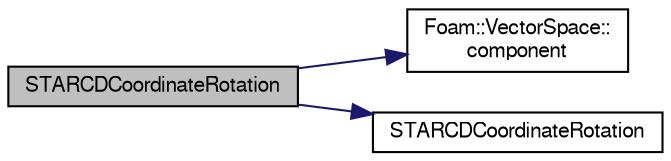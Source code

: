 digraph "STARCDCoordinateRotation"
{
  bgcolor="transparent";
  edge [fontname="FreeSans",fontsize="10",labelfontname="FreeSans",labelfontsize="10"];
  node [fontname="FreeSans",fontsize="10",shape=record];
  rankdir="LR";
  Node3 [label="STARCDCoordinateRotation",height=0.2,width=0.4,color="black", fillcolor="grey75", style="filled", fontcolor="black"];
  Node3 -> Node4 [color="midnightblue",fontsize="10",style="solid",fontname="FreeSans"];
  Node4 [label="Foam::VectorSpace::\lcomponent",height=0.2,width=0.4,color="black",URL="$a28490.html#a343ed8ae5f0843724c216301a2c96352"];
  Node3 -> Node5 [color="midnightblue",fontsize="10",style="solid",fontname="FreeSans"];
  Node5 [label="STARCDCoordinateRotation",height=0.2,width=0.4,color="black",URL="$a25006.html#a1a78b2d00e95ee35d77d39b1aa4b0c33",tooltip="Construct null. "];
}
